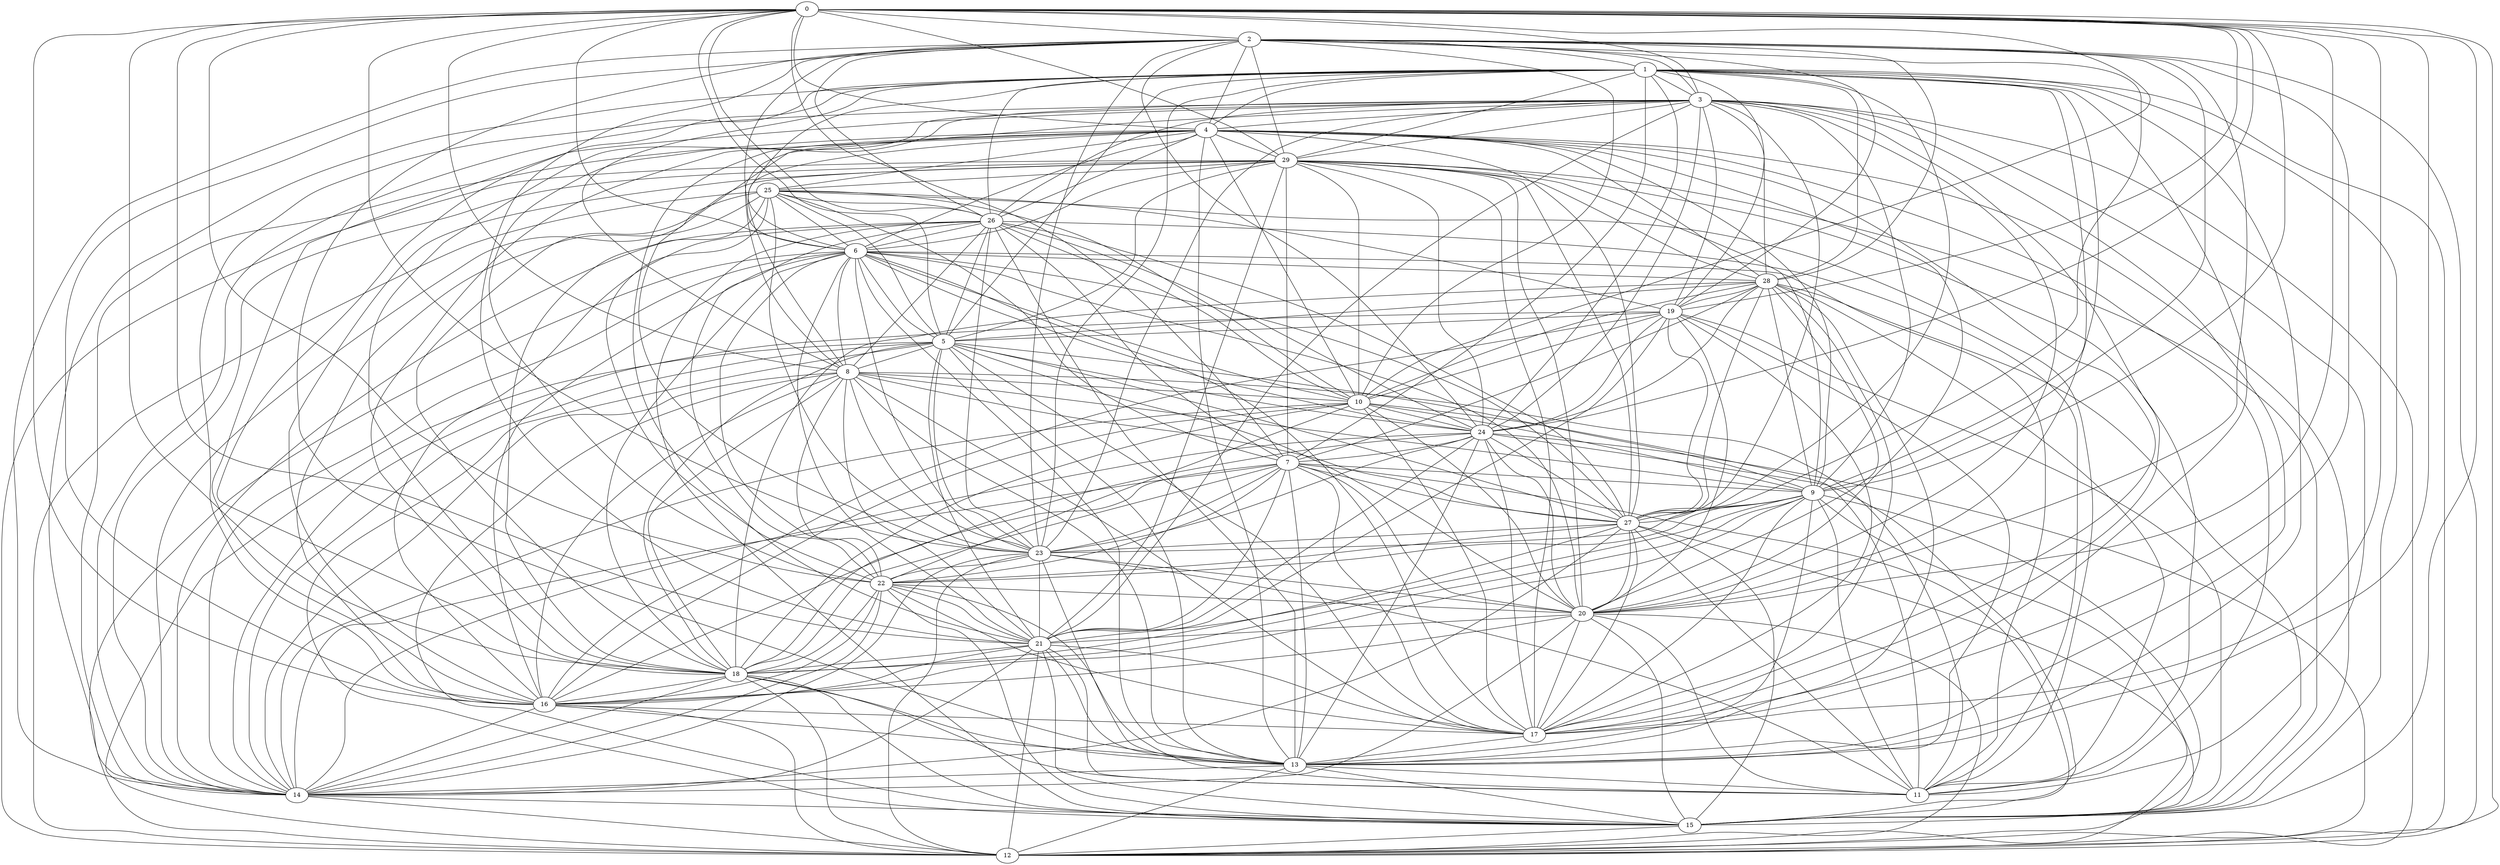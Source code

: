 graph G {
  0;
  1;
  2;
  3;
  4;
  5;
  6;
  7;
  8;
  9;
  10;
  11;
  12;
  13;
  14;
  15;
  16;
  17;
  18;
  19;
  20;
  21;
  22;
  23;
  24;
  25;
  26;
  27;
  28;
  29;
   0 -- 2;
   0 -- 3;
   0 -- 5;
   0 -- 6;
   0 -- 7;
   0 -- 8;
   0 -- 9;
   0 -- 10;
   0 -- 12;
   0 -- 16;
   0 -- 17;
   0 -- 18;
   0 -- 19;
   0 -- 20;
   0 -- 21;
   0 -- 24;
   0 -- 26;
   0 -- 29;
   1 -- 3;
   1 -- 4;
   1 -- 5;
   1 -- 7;
   1 -- 8;
   1 -- 9;
   1 -- 12;
   1 -- 16;
   1 -- 19;
   1 -- 20;
   1 -- 23;
   1 -- 24;
   1 -- 26;
   1 -- 27;
   2 -- 1;
   2 -- 3;
   2 -- 4;
   2 -- 6;
   2 -- 9;
   2 -- 14;
   2 -- 16;
   2 -- 19;
   2 -- 20;
   2 -- 21;
   2 -- 23;
   2 -- 24;
   2 -- 26;
   2 -- 27;
   2 -- 28;
   2 -- 29;
   3 -- 4;
   3 -- 8;
   3 -- 9;
   3 -- 11;
   3 -- 12;
   3 -- 13;
   3 -- 14;
   3 -- 16;
   3 -- 18;
   3 -- 19;
   3 -- 23;
   3 -- 24;
   3 -- 26;
   3 -- 27;
   3 -- 29;
   4 -- 0;
   4 -- 6;
   4 -- 8;
   4 -- 9;
   4 -- 11;
   4 -- 13;
   4 -- 14;
   4 -- 15;
   4 -- 17;
   4 -- 18;
   4 -- 26;
   4 -- 29;
   5 -- 8;
   5 -- 13;
   5 -- 15;
   5 -- 17;
   5 -- 18;
   5 -- 20;
   5 -- 21;
   5 -- 23;
   5 -- 24;
   5 -- 25;
   5 -- 26;
   5 -- 27;
   6 -- 1;
   6 -- 5;
   6 -- 8;
   6 -- 10;
   6 -- 12;
   6 -- 13;
   6 -- 14;
   6 -- 16;
   6 -- 17;
   6 -- 18;
   6 -- 21;
   6 -- 22;
   6 -- 24;
   6 -- 25;
   6 -- 27;
   6 -- 28;
   6 -- 29;
   7 -- 9;
   7 -- 13;
   7 -- 15;
   7 -- 17;
   7 -- 20;
   7 -- 21;
   7 -- 22;
   7 -- 23;
   7 -- 25;
   7 -- 26;
   8 -- 10;
   8 -- 13;
   8 -- 14;
   8 -- 15;
   8 -- 16;
   8 -- 17;
   8 -- 18;
   8 -- 22;
   8 -- 23;
   8 -- 26;
   8 -- 27;
   9 -- 5;
   9 -- 8;
   9 -- 11;
   9 -- 12;
   9 -- 15;
   9 -- 16;
   9 -- 18;
   9 -- 21;
   9 -- 23;
   9 -- 27;
   9 -- 28;
   9 -- 29;
   10 -- 2;
   10 -- 4;
   10 -- 9;
   10 -- 11;
   10 -- 14;
   10 -- 16;
   10 -- 18;
   10 -- 19;
   10 -- 20;
   10 -- 22;
   10 -- 24;
   10 -- 25;
   10 -- 26;
   10 -- 28;
   10 -- 29;
   11 -- 6;
   11 -- 8;
   11 -- 18;
   11 -- 20;
   11 -- 21;
   11 -- 22;
   11 -- 23;
   11 -- 26;
   11 -- 27;
   11 -- 28;
   11 -- 29;
   12 -- 2;
   12 -- 5;
   12 -- 13;
   12 -- 14;
   12 -- 16;
   12 -- 21;
   12 -- 23;
   12 -- 24;
   12 -- 25;
   13 -- 0;
   13 -- 1;
   13 -- 2;
   13 -- 9;
   13 -- 11;
   13 -- 14;
   13 -- 16;
   13 -- 18;
   13 -- 19;
   13 -- 24;
   13 -- 28;
   14 -- 1;
   14 -- 5;
   14 -- 7;
   14 -- 15;
   14 -- 16;
   14 -- 18;
   14 -- 19;
   14 -- 20;
   14 -- 23;
   14 -- 24;
   14 -- 25;
   14 -- 26;
   14 -- 27;
   14 -- 29;
   15 -- 0;
   15 -- 1;
   15 -- 12;
   15 -- 13;
   15 -- 18;
   15 -- 20;
   15 -- 21;
   15 -- 22;
   15 -- 24;
   15 -- 26;
   15 -- 27;
   16 -- 7;
   16 -- 17;
   16 -- 19;
   16 -- 20;
   16 -- 22;
   16 -- 29;
   17 -- 1;
   17 -- 2;
   17 -- 3;
   17 -- 9;
   17 -- 10;
   17 -- 13;
   17 -- 19;
   17 -- 22;
   17 -- 24;
   17 -- 28;
   17 -- 29;
   18 -- 1;
   18 -- 7;
   18 -- 12;
   18 -- 16;
   18 -- 22;
   18 -- 25;
   18 -- 28;
   19 -- 5;
   19 -- 15;
   19 -- 21;
   19 -- 25;
   19 -- 27;
   20 -- 3;
   20 -- 4;
   20 -- 6;
   20 -- 12;
   20 -- 17;
   20 -- 19;
   20 -- 21;
   20 -- 27;
   20 -- 28;
   21 -- 3;
   21 -- 4;
   21 -- 8;
   21 -- 13;
   21 -- 14;
   21 -- 16;
   21 -- 17;
   21 -- 18;
   21 -- 22;
   21 -- 23;
   21 -- 29;
   22 -- 0;
   22 -- 3;
   22 -- 9;
   22 -- 14;
   22 -- 20;
   22 -- 27;
   23 -- 0;
   23 -- 4;
   23 -- 6;
   23 -- 13;
   23 -- 20;
   23 -- 22;
   23 -- 24;
   23 -- 25;
   23 -- 26;
   24 -- 7;
   24 -- 18;
   24 -- 19;
   24 -- 20;
   24 -- 21;
   24 -- 26;
   24 -- 28;
   25 -- 4;
   25 -- 11;
   25 -- 16;
   25 -- 22;
   25 -- 26;
   26 -- 6;
   26 -- 13;
   26 -- 16;
   26 -- 22;
   26 -- 27;
   27 -- 4;
   27 -- 7;
   27 -- 12;
   27 -- 17;
   27 -- 18;
   27 -- 23;
   27 -- 24;
   27 -- 28;
   27 -- 29;
   28 -- 1;
   28 -- 3;
   28 -- 4;
   28 -- 5;
   28 -- 7;
   28 -- 15;
   28 -- 19;
   28 -- 29;
   29 -- 1;
   29 -- 5;
   29 -- 7;
   29 -- 12;
   29 -- 15;
   29 -- 18;
   29 -- 20;
   29 -- 24;
   29 -- 25;
}
